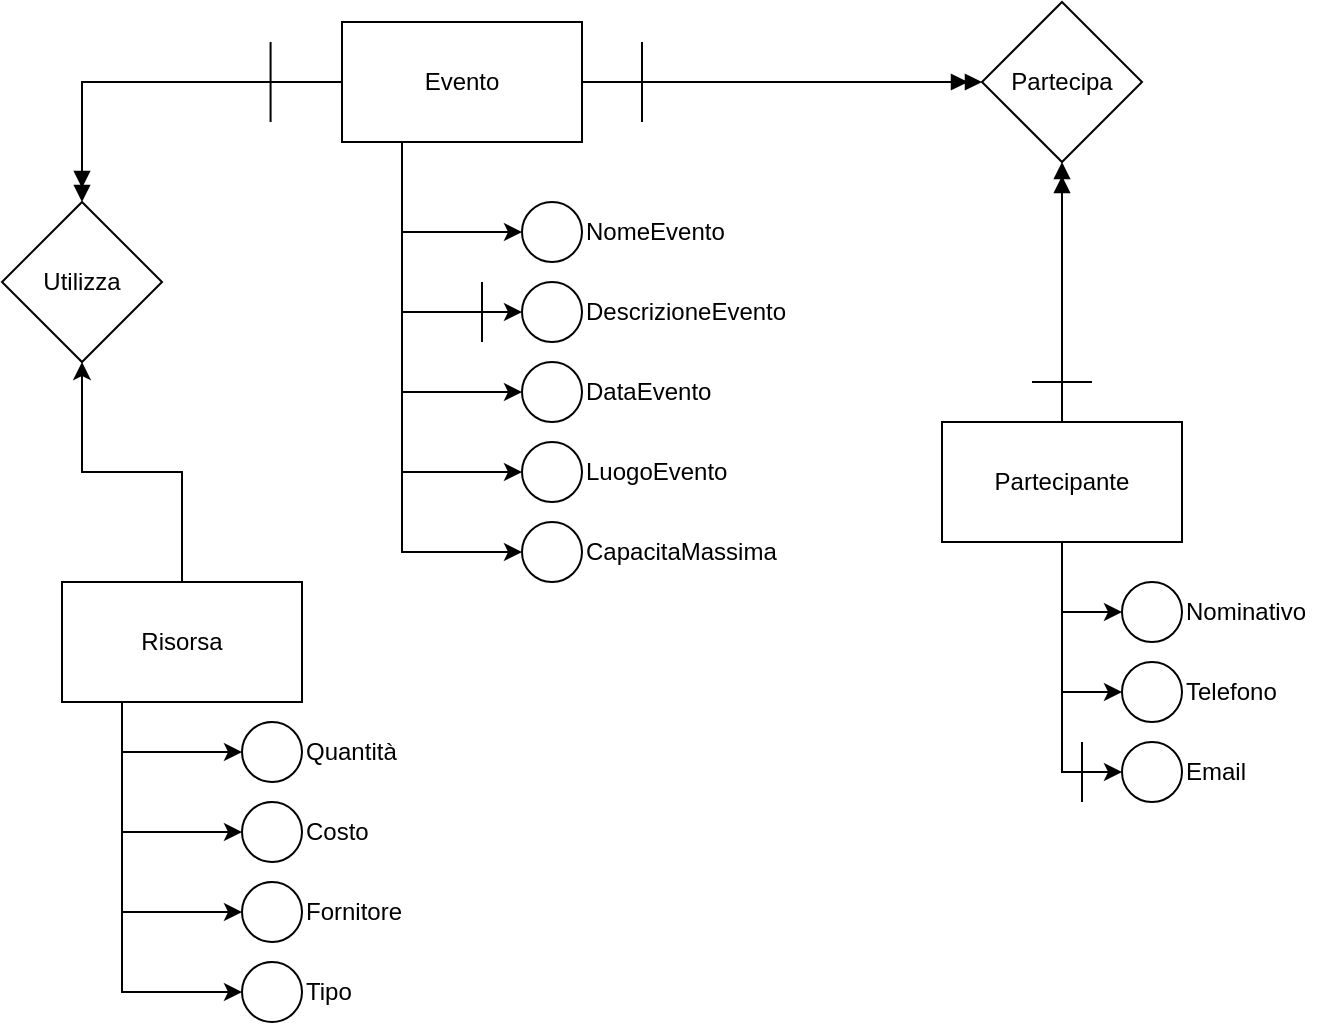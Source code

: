<mxfile version="24.0.4" type="device">
  <diagram name="Pagina-1" id="m0yx0wUjTuoQdoPXXZJ7">
    <mxGraphModel dx="1009" dy="747" grid="1" gridSize="10" guides="1" tooltips="1" connect="1" arrows="1" fold="1" page="1" pageScale="1" pageWidth="827" pageHeight="1169" math="0" shadow="0">
      <root>
        <mxCell id="0" />
        <mxCell id="1" parent="0" />
        <mxCell id="RTQ0NxdWoZ7tqCXhcupJ-24" style="edgeStyle=orthogonalEdgeStyle;rounded=0;orthogonalLoop=1;jettySize=auto;html=1;entryX=0;entryY=0.5;entryDx=0;entryDy=0;" parent="1" source="RTQ0NxdWoZ7tqCXhcupJ-1" target="RTQ0NxdWoZ7tqCXhcupJ-21" edge="1">
          <mxGeometry relative="1" as="geometry" />
        </mxCell>
        <mxCell id="RTQ0NxdWoZ7tqCXhcupJ-25" style="edgeStyle=orthogonalEdgeStyle;rounded=0;orthogonalLoop=1;jettySize=auto;html=1;entryX=0;entryY=0.5;entryDx=0;entryDy=0;" parent="1" source="RTQ0NxdWoZ7tqCXhcupJ-1" target="RTQ0NxdWoZ7tqCXhcupJ-22" edge="1">
          <mxGeometry relative="1" as="geometry" />
        </mxCell>
        <mxCell id="RTQ0NxdWoZ7tqCXhcupJ-26" style="edgeStyle=orthogonalEdgeStyle;rounded=0;orthogonalLoop=1;jettySize=auto;html=1;entryX=0;entryY=0.5;entryDx=0;entryDy=0;" parent="1" source="RTQ0NxdWoZ7tqCXhcupJ-1" target="RTQ0NxdWoZ7tqCXhcupJ-23" edge="1">
          <mxGeometry relative="1" as="geometry" />
        </mxCell>
        <mxCell id="RTQ0NxdWoZ7tqCXhcupJ-44" style="edgeStyle=orthogonalEdgeStyle;rounded=0;orthogonalLoop=1;jettySize=auto;html=1;entryX=0.5;entryY=1;entryDx=0;entryDy=0;endArrow=doubleBlock;endFill=1;" parent="1" source="RTQ0NxdWoZ7tqCXhcupJ-1" target="RTQ0NxdWoZ7tqCXhcupJ-4" edge="1">
          <mxGeometry relative="1" as="geometry" />
        </mxCell>
        <mxCell id="RTQ0NxdWoZ7tqCXhcupJ-1" value="Partecipante" style="rounded=0;whiteSpace=wrap;html=1;" parent="1" vertex="1">
          <mxGeometry x="500" y="410" width="120" height="60" as="geometry" />
        </mxCell>
        <mxCell id="RTQ0NxdWoZ7tqCXhcupJ-45" style="edgeStyle=orthogonalEdgeStyle;rounded=0;orthogonalLoop=1;jettySize=auto;html=1;entryX=0.5;entryY=1;entryDx=0;entryDy=0;" parent="1" source="RTQ0NxdWoZ7tqCXhcupJ-2" target="RTQ0NxdWoZ7tqCXhcupJ-5" edge="1">
          <mxGeometry relative="1" as="geometry" />
        </mxCell>
        <mxCell id="p1zoaM96KkhPc-a-cA9U-12" style="edgeStyle=orthogonalEdgeStyle;rounded=0;orthogonalLoop=1;jettySize=auto;html=1;exitX=0.25;exitY=1;exitDx=0;exitDy=0;entryX=0;entryY=0.5;entryDx=0;entryDy=0;" edge="1" parent="1" source="RTQ0NxdWoZ7tqCXhcupJ-2" target="RTQ0NxdWoZ7tqCXhcupJ-30">
          <mxGeometry relative="1" as="geometry" />
        </mxCell>
        <mxCell id="p1zoaM96KkhPc-a-cA9U-13" style="edgeStyle=orthogonalEdgeStyle;rounded=0;orthogonalLoop=1;jettySize=auto;html=1;exitX=0.25;exitY=1;exitDx=0;exitDy=0;entryX=0;entryY=0.5;entryDx=0;entryDy=0;" edge="1" parent="1" source="RTQ0NxdWoZ7tqCXhcupJ-2" target="RTQ0NxdWoZ7tqCXhcupJ-32">
          <mxGeometry relative="1" as="geometry" />
        </mxCell>
        <mxCell id="p1zoaM96KkhPc-a-cA9U-14" style="edgeStyle=orthogonalEdgeStyle;rounded=0;orthogonalLoop=1;jettySize=auto;html=1;exitX=0.25;exitY=1;exitDx=0;exitDy=0;entryX=0;entryY=0.5;entryDx=0;entryDy=0;" edge="1" parent="1" source="RTQ0NxdWoZ7tqCXhcupJ-2" target="RTQ0NxdWoZ7tqCXhcupJ-34">
          <mxGeometry relative="1" as="geometry" />
        </mxCell>
        <mxCell id="p1zoaM96KkhPc-a-cA9U-15" style="edgeStyle=orthogonalEdgeStyle;rounded=0;orthogonalLoop=1;jettySize=auto;html=1;exitX=0.25;exitY=1;exitDx=0;exitDy=0;entryX=0;entryY=0.5;entryDx=0;entryDy=0;" edge="1" parent="1" source="RTQ0NxdWoZ7tqCXhcupJ-2" target="RTQ0NxdWoZ7tqCXhcupJ-36">
          <mxGeometry relative="1" as="geometry" />
        </mxCell>
        <mxCell id="RTQ0NxdWoZ7tqCXhcupJ-2" value="Risorsa" style="rounded=0;whiteSpace=wrap;html=1;" parent="1" vertex="1">
          <mxGeometry x="60" y="490" width="120" height="60" as="geometry" />
        </mxCell>
        <mxCell id="RTQ0NxdWoZ7tqCXhcupJ-46" style="edgeStyle=orthogonalEdgeStyle;rounded=0;orthogonalLoop=1;jettySize=auto;html=1;entryX=0.5;entryY=0;entryDx=0;entryDy=0;endArrow=doubleBlock;endFill=1;" parent="1" source="RTQ0NxdWoZ7tqCXhcupJ-3" target="RTQ0NxdWoZ7tqCXhcupJ-5" edge="1">
          <mxGeometry relative="1" as="geometry">
            <Array as="points">
              <mxPoint x="70" y="240" />
            </Array>
          </mxGeometry>
        </mxCell>
        <mxCell id="p1zoaM96KkhPc-a-cA9U-3" style="edgeStyle=orthogonalEdgeStyle;rounded=0;orthogonalLoop=1;jettySize=auto;html=1;exitX=1;exitY=0.5;exitDx=0;exitDy=0;entryX=0;entryY=0.5;entryDx=0;entryDy=0;endArrow=doubleBlock;endFill=1;" edge="1" parent="1" source="RTQ0NxdWoZ7tqCXhcupJ-3" target="RTQ0NxdWoZ7tqCXhcupJ-4">
          <mxGeometry relative="1" as="geometry" />
        </mxCell>
        <mxCell id="p1zoaM96KkhPc-a-cA9U-6" style="edgeStyle=orthogonalEdgeStyle;rounded=0;orthogonalLoop=1;jettySize=auto;html=1;exitX=0.25;exitY=1;exitDx=0;exitDy=0;entryX=0;entryY=0.5;entryDx=0;entryDy=0;" edge="1" parent="1" source="RTQ0NxdWoZ7tqCXhcupJ-3" target="RTQ0NxdWoZ7tqCXhcupJ-6">
          <mxGeometry relative="1" as="geometry" />
        </mxCell>
        <mxCell id="p1zoaM96KkhPc-a-cA9U-7" style="edgeStyle=orthogonalEdgeStyle;rounded=0;orthogonalLoop=1;jettySize=auto;html=1;exitX=0.25;exitY=1;exitDx=0;exitDy=0;entryX=0;entryY=0.5;entryDx=0;entryDy=0;" edge="1" parent="1" source="RTQ0NxdWoZ7tqCXhcupJ-3" target="RTQ0NxdWoZ7tqCXhcupJ-7">
          <mxGeometry relative="1" as="geometry" />
        </mxCell>
        <mxCell id="p1zoaM96KkhPc-a-cA9U-8" style="edgeStyle=orthogonalEdgeStyle;rounded=0;orthogonalLoop=1;jettySize=auto;html=1;exitX=0.25;exitY=1;exitDx=0;exitDy=0;entryX=0;entryY=0.5;entryDx=0;entryDy=0;" edge="1" parent="1" source="RTQ0NxdWoZ7tqCXhcupJ-3" target="RTQ0NxdWoZ7tqCXhcupJ-8">
          <mxGeometry relative="1" as="geometry" />
        </mxCell>
        <mxCell id="p1zoaM96KkhPc-a-cA9U-9" style="edgeStyle=orthogonalEdgeStyle;rounded=0;orthogonalLoop=1;jettySize=auto;html=1;exitX=0.25;exitY=1;exitDx=0;exitDy=0;entryX=0;entryY=0.5;entryDx=0;entryDy=0;" edge="1" parent="1" source="RTQ0NxdWoZ7tqCXhcupJ-3" target="RTQ0NxdWoZ7tqCXhcupJ-9">
          <mxGeometry relative="1" as="geometry" />
        </mxCell>
        <mxCell id="p1zoaM96KkhPc-a-cA9U-10" style="edgeStyle=orthogonalEdgeStyle;rounded=0;orthogonalLoop=1;jettySize=auto;html=1;exitX=0.25;exitY=1;exitDx=0;exitDy=0;entryX=0;entryY=0.5;entryDx=0;entryDy=0;" edge="1" parent="1" source="RTQ0NxdWoZ7tqCXhcupJ-3" target="RTQ0NxdWoZ7tqCXhcupJ-14">
          <mxGeometry relative="1" as="geometry" />
        </mxCell>
        <mxCell id="RTQ0NxdWoZ7tqCXhcupJ-3" value="Evento" style="rounded=0;whiteSpace=wrap;html=1;" parent="1" vertex="1">
          <mxGeometry x="200" y="210" width="120" height="60" as="geometry" />
        </mxCell>
        <mxCell id="RTQ0NxdWoZ7tqCXhcupJ-4" value="Partecipa" style="rhombus;whiteSpace=wrap;html=1;" parent="1" vertex="1">
          <mxGeometry x="520" y="200" width="80" height="80" as="geometry" />
        </mxCell>
        <mxCell id="RTQ0NxdWoZ7tqCXhcupJ-5" value="Utilizza" style="rhombus;whiteSpace=wrap;html=1;" parent="1" vertex="1">
          <mxGeometry x="30" y="300" width="80" height="80" as="geometry" />
        </mxCell>
        <mxCell id="RTQ0NxdWoZ7tqCXhcupJ-6" value="" style="ellipse;whiteSpace=wrap;html=1;aspect=fixed;" parent="1" vertex="1">
          <mxGeometry x="290" y="300" width="30" height="30" as="geometry" />
        </mxCell>
        <mxCell id="RTQ0NxdWoZ7tqCXhcupJ-7" value="" style="ellipse;whiteSpace=wrap;html=1;aspect=fixed;" parent="1" vertex="1">
          <mxGeometry x="290" y="340" width="30" height="30" as="geometry" />
        </mxCell>
        <mxCell id="RTQ0NxdWoZ7tqCXhcupJ-8" value="" style="ellipse;whiteSpace=wrap;html=1;aspect=fixed;" parent="1" vertex="1">
          <mxGeometry x="290" y="380" width="30" height="30" as="geometry" />
        </mxCell>
        <mxCell id="RTQ0NxdWoZ7tqCXhcupJ-9" value="" style="ellipse;whiteSpace=wrap;html=1;aspect=fixed;" parent="1" vertex="1">
          <mxGeometry x="290" y="420" width="30" height="30" as="geometry" />
        </mxCell>
        <mxCell id="RTQ0NxdWoZ7tqCXhcupJ-10" value="NomeEvento" style="text;html=1;align=left;verticalAlign=middle;whiteSpace=wrap;rounded=0;" parent="1" vertex="1">
          <mxGeometry x="320" y="300" width="60" height="30" as="geometry" />
        </mxCell>
        <mxCell id="RTQ0NxdWoZ7tqCXhcupJ-11" value="DescrizioneEvento&lt;span style=&quot;white-space: pre;&quot;&gt;&#x9;&lt;/span&gt;" style="text;html=1;align=left;verticalAlign=middle;whiteSpace=wrap;rounded=0;" parent="1" vertex="1">
          <mxGeometry x="320" y="340" width="60" height="30" as="geometry" />
        </mxCell>
        <mxCell id="RTQ0NxdWoZ7tqCXhcupJ-12" value="DataEvento" style="text;html=1;align=left;verticalAlign=middle;whiteSpace=wrap;rounded=0;" parent="1" vertex="1">
          <mxGeometry x="320" y="380" width="60" height="30" as="geometry" />
        </mxCell>
        <mxCell id="RTQ0NxdWoZ7tqCXhcupJ-13" value="LuogoEvento" style="text;html=1;align=left;verticalAlign=middle;whiteSpace=wrap;rounded=0;" parent="1" vertex="1">
          <mxGeometry x="320" y="420" width="60" height="30" as="geometry" />
        </mxCell>
        <mxCell id="RTQ0NxdWoZ7tqCXhcupJ-14" value="" style="ellipse;whiteSpace=wrap;html=1;aspect=fixed;" parent="1" vertex="1">
          <mxGeometry x="290" y="460" width="30" height="30" as="geometry" />
        </mxCell>
        <mxCell id="RTQ0NxdWoZ7tqCXhcupJ-15" value="CapacitaMassima" style="text;html=1;align=left;verticalAlign=middle;whiteSpace=wrap;rounded=0;" parent="1" vertex="1">
          <mxGeometry x="320" y="460" width="60" height="30" as="geometry" />
        </mxCell>
        <mxCell id="RTQ0NxdWoZ7tqCXhcupJ-21" value="" style="ellipse;whiteSpace=wrap;html=1;aspect=fixed;" parent="1" vertex="1">
          <mxGeometry x="590" y="490" width="30" height="30" as="geometry" />
        </mxCell>
        <mxCell id="RTQ0NxdWoZ7tqCXhcupJ-22" value="" style="ellipse;whiteSpace=wrap;html=1;aspect=fixed;" parent="1" vertex="1">
          <mxGeometry x="590" y="530" width="30" height="30" as="geometry" />
        </mxCell>
        <mxCell id="RTQ0NxdWoZ7tqCXhcupJ-23" value="" style="ellipse;whiteSpace=wrap;html=1;aspect=fixed;fillColor=#FFFFFF;" parent="1" vertex="1">
          <mxGeometry x="590" y="570" width="30" height="30" as="geometry" />
        </mxCell>
        <mxCell id="RTQ0NxdWoZ7tqCXhcupJ-27" value="Nominativo" style="text;html=1;align=left;verticalAlign=middle;whiteSpace=wrap;rounded=0;" parent="1" vertex="1">
          <mxGeometry x="620" y="490" width="60" height="30" as="geometry" />
        </mxCell>
        <mxCell id="RTQ0NxdWoZ7tqCXhcupJ-28" value="Email" style="text;html=1;align=left;verticalAlign=middle;whiteSpace=wrap;rounded=0;" parent="1" vertex="1">
          <mxGeometry x="620" y="570" width="70" height="30" as="geometry" />
        </mxCell>
        <mxCell id="RTQ0NxdWoZ7tqCXhcupJ-29" value="Telefono" style="text;html=1;align=left;verticalAlign=middle;whiteSpace=wrap;rounded=0;" parent="1" vertex="1">
          <mxGeometry x="620" y="530" width="60" height="30" as="geometry" />
        </mxCell>
        <mxCell id="RTQ0NxdWoZ7tqCXhcupJ-30" value="" style="ellipse;whiteSpace=wrap;html=1;aspect=fixed;" parent="1" vertex="1">
          <mxGeometry x="150" y="560" width="30" height="30" as="geometry" />
        </mxCell>
        <mxCell id="RTQ0NxdWoZ7tqCXhcupJ-31" value="Tipo" style="text;html=1;align=left;verticalAlign=middle;whiteSpace=wrap;rounded=0;" parent="1" vertex="1">
          <mxGeometry x="180" y="680" width="60" height="30" as="geometry" />
        </mxCell>
        <mxCell id="RTQ0NxdWoZ7tqCXhcupJ-32" value="" style="ellipse;whiteSpace=wrap;html=1;aspect=fixed;" parent="1" vertex="1">
          <mxGeometry x="150" y="600" width="30" height="30" as="geometry" />
        </mxCell>
        <mxCell id="RTQ0NxdWoZ7tqCXhcupJ-33" value="Costo" style="text;html=1;align=left;verticalAlign=middle;whiteSpace=wrap;rounded=0;" parent="1" vertex="1">
          <mxGeometry x="180" y="600" width="60" height="30" as="geometry" />
        </mxCell>
        <mxCell id="RTQ0NxdWoZ7tqCXhcupJ-34" value="" style="ellipse;whiteSpace=wrap;html=1;aspect=fixed;" parent="1" vertex="1">
          <mxGeometry x="150" y="640" width="30" height="30" as="geometry" />
        </mxCell>
        <mxCell id="RTQ0NxdWoZ7tqCXhcupJ-35" value="Quantità" style="text;html=1;align=left;verticalAlign=middle;whiteSpace=wrap;rounded=0;" parent="1" vertex="1">
          <mxGeometry x="180" y="560" width="60" height="30" as="geometry" />
        </mxCell>
        <mxCell id="RTQ0NxdWoZ7tqCXhcupJ-36" value="" style="ellipse;whiteSpace=wrap;html=1;aspect=fixed;" parent="1" vertex="1">
          <mxGeometry x="150" y="680" width="30" height="30" as="geometry" />
        </mxCell>
        <mxCell id="RTQ0NxdWoZ7tqCXhcupJ-37" value="Fornitore" style="text;html=1;align=left;verticalAlign=middle;whiteSpace=wrap;rounded=0;" parent="1" vertex="1">
          <mxGeometry x="180" y="640" width="60" height="30" as="geometry" />
        </mxCell>
        <mxCell id="RTQ0NxdWoZ7tqCXhcupJ-43" value="" style="endArrow=none;html=1;rounded=0;" parent="1" edge="1">
          <mxGeometry width="50" height="50" relative="1" as="geometry">
            <mxPoint x="350" y="260" as="sourcePoint" />
            <mxPoint x="350" y="220" as="targetPoint" />
          </mxGeometry>
        </mxCell>
        <mxCell id="RTQ0NxdWoZ7tqCXhcupJ-48" value="" style="endArrow=none;html=1;rounded=0;" parent="1" edge="1">
          <mxGeometry width="50" height="50" relative="1" as="geometry">
            <mxPoint x="570" y="600" as="sourcePoint" />
            <mxPoint x="570" y="570" as="targetPoint" />
          </mxGeometry>
        </mxCell>
        <mxCell id="p1zoaM96KkhPc-a-cA9U-2" value="" style="endArrow=none;html=1;rounded=0;" edge="1" parent="1">
          <mxGeometry width="50" height="50" relative="1" as="geometry">
            <mxPoint x="545" y="390" as="sourcePoint" />
            <mxPoint x="575" y="390" as="targetPoint" />
          </mxGeometry>
        </mxCell>
        <mxCell id="p1zoaM96KkhPc-a-cA9U-4" value="" style="endArrow=none;html=1;rounded=0;" edge="1" parent="1">
          <mxGeometry width="50" height="50" relative="1" as="geometry">
            <mxPoint x="164.29" y="260" as="sourcePoint" />
            <mxPoint x="164.29" y="220" as="targetPoint" />
          </mxGeometry>
        </mxCell>
        <mxCell id="p1zoaM96KkhPc-a-cA9U-5" value="" style="endArrow=none;html=1;rounded=0;" edge="1" parent="1">
          <mxGeometry width="50" height="50" relative="1" as="geometry">
            <mxPoint x="270" y="370" as="sourcePoint" />
            <mxPoint x="270" y="340" as="targetPoint" />
          </mxGeometry>
        </mxCell>
      </root>
    </mxGraphModel>
  </diagram>
</mxfile>
